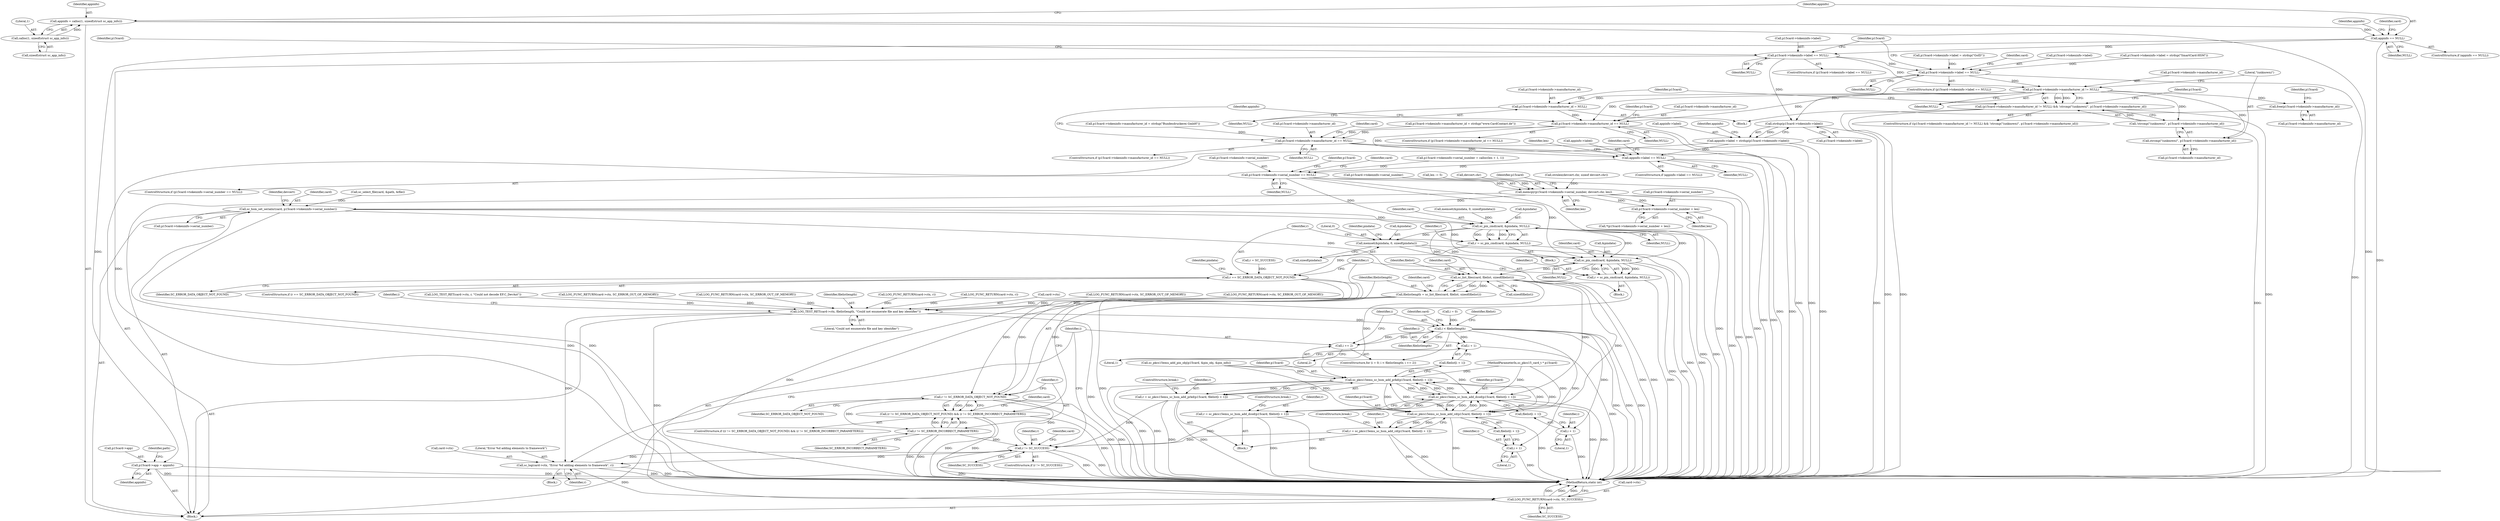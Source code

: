 digraph "0_OpenSC_360e95d45ac4123255a4c796db96337f332160ad#diff-d643a0fa169471dbf2912f4866dc49c5_6@API" {
"1000143" [label="(Call,appinfo = calloc(1, sizeof(struct sc_app_info)))"];
"1000145" [label="(Call,calloc(1, sizeof(struct sc_app_info)))"];
"1000150" [label="(Call,appinfo == NULL)"];
"1000171" [label="(Call,p15card->app = appinfo)"];
"1000370" [label="(Call,p15card->tokeninfo->label == NULL)"];
"1000414" [label="(Call,p15card->tokeninfo->label == NULL)"];
"1000428" [label="(Call,p15card->tokeninfo->manufacturer_id != NULL)"];
"1000427" [label="(Call,(p15card->tokeninfo->manufacturer_id != NULL) && !strcmp(\"(unknown)\", p15card->tokeninfo->manufacturer_id))"];
"1000435" [label="(Call,!strcmp(\"(unknown)\", p15card->tokeninfo->manufacturer_id))"];
"1000436" [label="(Call,strcmp(\"(unknown)\", p15card->tokeninfo->manufacturer_id))"];
"1000444" [label="(Call,free(p15card->tokeninfo->manufacturer_id))"];
"1000450" [label="(Call,p15card->tokeninfo->manufacturer_id = NULL)"];
"1000458" [label="(Call,p15card->tokeninfo->manufacturer_id == NULL)"];
"1000502" [label="(Call,p15card->tokeninfo->manufacturer_id == NULL)"];
"1000525" [label="(Call,appinfo->label == NULL)"];
"1000564" [label="(Call,p15card->tokeninfo->serial_number == NULL)"];
"1000576" [label="(Call,memcpy(p15card->tokeninfo->serial_number, devcert.chr, len))"];
"1000588" [label="(Call,p15card->tokeninfo->serial_number + len)"];
"1000596" [label="(Call,sc_hsm_set_serialnr(card, p15card->tokeninfo->serial_number))"];
"1000963" [label="(Call,sc_pin_cmd(card, &pindata, NULL))"];
"1000961" [label="(Call,r = sc_pin_cmd(card, &pindata, NULL))"];
"1000969" [label="(Call,r == SC_ERROR_DATA_OBJECT_NOT_FOUND)"];
"1001003" [label="(Call,r != SC_ERROR_DATA_OBJECT_NOT_FOUND)"];
"1001002" [label="(Call,(r != SC_ERROR_DATA_OBJECT_NOT_FOUND) && (r != SC_ERROR_INCORRECT_PARAMETERS))"];
"1001006" [label="(Call,r != SC_ERROR_INCORRECT_PARAMETERS)"];
"1001077" [label="(Call,r != SC_SUCCESS)"];
"1001081" [label="(Call,sc_log(card->ctx, \"Error %d adding elements to framework\", r))"];
"1001087" [label="(Call,LOG_FUNC_RETURN(card->ctx, SC_SUCCESS))"];
"1000973" [label="(Call,memset(&pindata, 0, sizeof(pindata)))"];
"1000996" [label="(Call,sc_pin_cmd(card, &pindata, NULL))"];
"1000994" [label="(Call,r = sc_pin_cmd(card, &pindata, NULL))"];
"1001016" [label="(Call,sc_list_files(card, filelist, sizeof(filelist)))"];
"1001014" [label="(Call,filelistlength = sc_list_files(card, filelist, sizeof(filelist)))"];
"1001021" [label="(Call,LOG_TEST_RET(card->ctx, filelistlength, \"Could not enumerate file and key identifier\"))"];
"1001031" [label="(Call,i < filelistlength)"];
"1001034" [label="(Call,i += 2)"];
"1001050" [label="(Call,i + 1)"];
"1001061" [label="(Call,i + 1)"];
"1001072" [label="(Call,i + 1)"];
"1001046" [label="(Call,sc_pkcs15emu_sc_hsm_add_prkd(p15card, filelist[i + 1]))"];
"1001044" [label="(Call,r = sc_pkcs15emu_sc_hsm_add_prkd(p15card, filelist[i + 1]))"];
"1001057" [label="(Call,sc_pkcs15emu_sc_hsm_add_dcod(p15card, filelist[i + 1]))"];
"1001055" [label="(Call,r = sc_pkcs15emu_sc_hsm_add_dcod(p15card, filelist[i + 1]))"];
"1001068" [label="(Call,sc_pkcs15emu_sc_hsm_add_cd(p15card, filelist[i + 1]))"];
"1001066" [label="(Call,r = sc_pkcs15emu_sc_hsm_add_cd(p15card, filelist[i + 1]))"];
"1000518" [label="(Call,strdup(p15card->tokeninfo->label))"];
"1000514" [label="(Call,appinfo->label = strdup(p15card->tokeninfo->label))"];
"1000576" [label="(Call,memcpy(p15card->tokeninfo->serial_number, devcert.chr, len))"];
"1000438" [label="(Call,p15card->tokeninfo->manufacturer_id)"];
"1001017" [label="(Identifier,card)"];
"1000443" [label="(Block,)"];
"1001058" [label="(Identifier,p15card)"];
"1000573" [label="(Identifier,card)"];
"1000420" [label="(Identifier,NULL)"];
"1000597" [label="(Identifier,card)"];
"1000967" [label="(Identifier,NULL)"];
"1001080" [label="(Block,)"];
"1001031" [label="(Call,i < filelistlength)"];
"1000536" [label="(Identifier,len)"];
"1001052" [label="(Literal,1)"];
"1001053" [label="(ControlStructure,break;)"];
"1000458" [label="(Call,p15card->tokeninfo->manufacturer_id == NULL)"];
"1001027" [label="(ControlStructure,for (i = 0; i < filelistlength; i += 2))"];
"1001070" [label="(Call,filelist[i + 1])"];
"1000552" [label="(Call,p15card->tokeninfo->serial_number = calloc(len + 1, 1))"];
"1000963" [label="(Call,sc_pin_cmd(card, &pindata, NULL))"];
"1000503" [label="(Call,p15card->tokeninfo->manufacturer_id)"];
"1000970" [label="(Identifier,r)"];
"1000369" [label="(ControlStructure,if (p15card->tokeninfo->label == NULL))"];
"1001057" [label="(Call,sc_pkcs15emu_sc_hsm_add_dcod(p15card, filelist[i + 1]))"];
"1000997" [label="(Identifier,card)"];
"1001069" [label="(Identifier,p15card)"];
"1001003" [label="(Call,r != SC_ERROR_DATA_OBJECT_NOT_FOUND)"];
"1001079" [label="(Identifier,SC_SUCCESS)"];
"1001082" [label="(Call,card->ctx)"];
"1000428" [label="(Call,p15card->tokeninfo->manufacturer_id != NULL)"];
"1000962" [label="(Identifier,r)"];
"1001006" [label="(Call,r != SC_ERROR_INCORRECT_PARAMETERS)"];
"1000405" [label="(Call,p15card->tokeninfo->label = strdup(\"SmartCard-HSM\"))"];
"1000974" [label="(Call,&pindata)"];
"1000994" [label="(Call,r = sc_pin_cmd(card, &pindata, NULL))"];
"1001008" [label="(Identifier,SC_ERROR_INCORRECT_PARAMETERS)"];
"1000519" [label="(Call,p15card->tokeninfo->label)"];
"1000371" [label="(Call,p15card->tokeninfo->label)"];
"1000175" [label="(Identifier,appinfo)"];
"1001014" [label="(Call,filelistlength = sc_list_files(card, filelist, sizeof(filelist)))"];
"1000961" [label="(Call,r = sc_pin_cmd(card, &pindata, NULL))"];
"1001007" [label="(Identifier,r)"];
"1000456" [label="(Identifier,NULL)"];
"1001073" [label="(Identifier,i)"];
"1000450" [label="(Call,p15card->tokeninfo->manufacturer_id = NULL)"];
"1001075" [label="(ControlStructure,break;)"];
"1001088" [label="(Call,card->ctx)"];
"1000434" [label="(Identifier,NULL)"];
"1000996" [label="(Call,sc_pin_cmd(card, &pindata, NULL))"];
"1000172" [label="(Call,p15card->app)"];
"1000426" [label="(ControlStructure,if ((p15card->tokeninfo->manufacturer_id != NULL) && !strcmp(\"(unknown)\", p15card->tokeninfo->manufacturer_id)))"];
"1000973" [label="(Call,memset(&pindata, 0, sizeof(pindata)))"];
"1000972" [label="(Block,)"];
"1001001" [label="(ControlStructure,if ((r != SC_ERROR_DATA_OBJECT_NOT_FOUND) && (r != SC_ERROR_INCORRECT_PARAMETERS)))"];
"1001029" [label="(Identifier,i)"];
"1000594" [label="(Identifier,len)"];
"1000935" [label="(Call,r = SC_SUCCESS)"];
"1001023" [label="(Identifier,card)"];
"1000423" [label="(Identifier,card)"];
"1001074" [label="(Literal,1)"];
"1000570" [label="(Identifier,NULL)"];
"1000361" [label="(Call,LOG_TEST_RET(card->ctx, r, \"Could not decode EF.C_DevAut\"))"];
"1000596" [label="(Call,sc_hsm_set_serialnr(card, p15card->tokeninfo->serial_number))"];
"1000526" [label="(Call,appinfo->label)"];
"1000969" [label="(Call,r == SC_ERROR_DATA_OBJECT_NOT_FOUND)"];
"1000564" [label="(Call,p15card->tokeninfo->serial_number == NULL)"];
"1001019" [label="(Call,sizeof(filelist))"];
"1001015" [label="(Identifier,filelistlength)"];
"1000524" [label="(ControlStructure,if (appinfo->label == NULL))"];
"1001066" [label="(Call,r = sc_pkcs15emu_sc_hsm_add_cd(p15card, filelist[i + 1]))"];
"1000939" [label="(Block,)"];
"1000152" [label="(Identifier,NULL)"];
"1001004" [label="(Identifier,r)"];
"1000565" [label="(Call,p15card->tokeninfo->serial_number)"];
"1001021" [label="(Call,LOG_TEST_RET(card->ctx, filelistlength, \"Could not enumerate file and key identifier\"))"];
"1000429" [label="(Call,p15card->tokeninfo->manufacturer_id)"];
"1000975" [label="(Identifier,pindata)"];
"1000537" [label="(Call,strnlen(devcert.chr, sizeof devcert.chr))"];
"1001062" [label="(Identifier,i)"];
"1000415" [label="(Call,p15card->tokeninfo->label)"];
"1001055" [label="(Call,r = sc_pkcs15emu_sc_hsm_add_dcod(p15card, filelist[i + 1]))"];
"1000144" [label="(Identifier,appinfo)"];
"1000588" [label="(Call,p15card->tokeninfo->serial_number + len)"];
"1000577" [label="(Call,p15card->tokeninfo->serial_number)"];
"1000571" [label="(Call,LOG_FUNC_RETURN(card->ctx, SC_ERROR_OUT_OF_MEMORY))"];
"1000964" [label="(Identifier,card)"];
"1000376" [label="(Identifier,NULL)"];
"1000107" [label="(Block,)"];
"1000579" [label="(Identifier,p15card)"];
"1001011" [label="(Identifier,card)"];
"1001085" [label="(Literal,\"Error %d adding elements to framework\")"];
"1000437" [label="(Literal,\"(unknown)\")"];
"1001033" [label="(Identifier,filelistlength)"];
"1000530" [label="(Call,LOG_FUNC_RETURN(card->ctx, SC_ERROR_OUT_OF_MEMORY))"];
"1000511" [label="(Identifier,card)"];
"1001072" [label="(Call,i + 1)"];
"1001047" [label="(Identifier,p15card)"];
"1001036" [label="(Literal,2)"];
"1001002" [label="(Call,(r != SC_ERROR_DATA_OBJECT_NOT_FOUND) && (r != SC_ERROR_INCORRECT_PARAMETERS))"];
"1000977" [label="(Call,sizeof(pindata))"];
"1000549" [label="(Call,len -= 5)"];
"1000427" [label="(Call,(p15card->tokeninfo->manufacturer_id != NULL) && !strcmp(\"(unknown)\", p15card->tokeninfo->manufacturer_id))"];
"1000444" [label="(Call,free(p15card->tokeninfo->manufacturer_id))"];
"1000451" [label="(Call,p15card->tokeninfo->manufacturer_id)"];
"1000907" [label="(Call,sc_pkcs15emu_add_pin_obj(p15card, &pin_obj, &pin_info))"];
"1000582" [label="(Call,devcert.chr)"];
"1000971" [label="(Identifier,SC_ERROR_DATA_OBJECT_NOT_FOUND)"];
"1000151" [label="(Identifier,appinfo)"];
"1000459" [label="(Call,p15card->tokeninfo->manufacturer_id)"];
"1000493" [label="(Call,p15card->tokeninfo->manufacturer_id = strdup(\"www.CardContact.de\"))"];
"1000143" [label="(Call,appinfo = calloc(1, sizeof(struct sc_app_info)))"];
"1000190" [label="(Call,sc_select_file(card, &path, &file))"];
"1000161" [label="(Identifier,appinfo)"];
"1001046" [label="(Call,sc_pkcs15emu_sc_hsm_add_prkd(p15card, filelist[i + 1]))"];
"1001092" [label="(MethodReturn,static int)"];
"1000532" [label="(Identifier,card)"];
"1001063" [label="(Literal,1)"];
"1001081" [label="(Call,sc_log(card->ctx, \"Error %d adding elements to framework\", r))"];
"1000461" [label="(Identifier,p15card)"];
"1000995" [label="(Identifier,r)"];
"1000585" [label="(Identifier,len)"];
"1000968" [label="(ControlStructure,if (r == SC_ERROR_DATA_OBJECT_NOT_FOUND))"];
"1001083" [label="(Identifier,card)"];
"1000525" [label="(Call,appinfo->label == NULL)"];
"1000435" [label="(Call,!strcmp(\"(unknown)\", p15card->tokeninfo->manufacturer_id))"];
"1000383" [label="(Identifier,p15card)"];
"1001051" [label="(Identifier,i)"];
"1001061" [label="(Call,i + 1)"];
"1001025" [label="(Identifier,filelistlength)"];
"1000447" [label="(Identifier,p15card)"];
"1000998" [label="(Call,&pindata)"];
"1001091" [label="(Identifier,SC_SUCCESS)"];
"1000587" [label="(Call,*(p15card->tokeninfo->serial_number + len))"];
"1000431" [label="(Identifier,p15card)"];
"1000146" [label="(Literal,1)"];
"1001067" [label="(Identifier,r)"];
"1001026" [label="(Literal,\"Could not enumerate file and key identifier\")"];
"1000516" [label="(Identifier,appinfo)"];
"1000483" [label="(Call,p15card->tokeninfo->manufacturer_id = strdup(\"Bundesdruckerei GmbH\"))"];
"1000976" [label="(Literal,0)"];
"1000518" [label="(Call,strdup(p15card->tokeninfo->label))"];
"1000502" [label="(Call,p15card->tokeninfo->manufacturer_id == NULL)"];
"1000149" [label="(ControlStructure,if (appinfo == NULL))"];
"1001045" [label="(Identifier,r)"];
"1000445" [label="(Call,p15card->tokeninfo->manufacturer_id)"];
"1000917" [label="(Call,LOG_FUNC_RETURN(card->ctx, r))"];
"1001086" [label="(Identifier,r)"];
"1000767" [label="(Call,LOG_FUNC_RETURN(card->ctx, r))"];
"1001022" [label="(Call,card->ctx)"];
"1000147" [label="(Call,sizeof(struct sc_app_info))"];
"1000563" [label="(ControlStructure,if (p15card->tokeninfo->serial_number == NULL))"];
"1000940" [label="(Call,memset(&pindata, 0, sizeof(pindata)))"];
"1000471" [label="(Identifier,p15card)"];
"1001078" [label="(Identifier,r)"];
"1000591" [label="(Identifier,p15card)"];
"1001056" [label="(Identifier,r)"];
"1000414" [label="(Call,p15card->tokeninfo->label == NULL)"];
"1000605" [label="(Identifier,devcert)"];
"1001000" [label="(Identifier,NULL)"];
"1000529" [label="(Identifier,NULL)"];
"1000464" [label="(Identifier,NULL)"];
"1001044" [label="(Call,r = sc_pkcs15emu_sc_hsm_add_prkd(p15card, filelist[i + 1]))"];
"1001087" [label="(Call,LOG_FUNC_RETURN(card->ctx, SC_SUCCESS))"];
"1000156" [label="(Identifier,card)"];
"1000598" [label="(Call,p15card->tokeninfo->serial_number)"];
"1001089" [label="(Identifier,card)"];
"1000589" [label="(Call,p15card->tokeninfo->serial_number)"];
"1000150" [label="(Call,appinfo == NULL)"];
"1000436" [label="(Call,strcmp(\"(unknown)\", p15card->tokeninfo->manufacturer_id))"];
"1001064" [label="(ControlStructure,break;)"];
"1001042" [label="(Block,)"];
"1000509" [label="(Call,LOG_FUNC_RETURN(card->ctx, SC_ERROR_OUT_OF_MEMORY))"];
"1001028" [label="(Call,i = 0)"];
"1000514" [label="(Call,appinfo->label = strdup(p15card->tokeninfo->label))"];
"1001068" [label="(Call,sc_pkcs15emu_sc_hsm_add_cd(p15card, filelist[i + 1]))"];
"1000508" [label="(Identifier,NULL)"];
"1000453" [label="(Identifier,p15card)"];
"1001040" [label="(Identifier,filelist)"];
"1000145" [label="(Call,calloc(1, sizeof(struct sc_app_info)))"];
"1000171" [label="(Call,p15card->app = appinfo)"];
"1000981" [label="(Identifier,pindata)"];
"1001048" [label="(Call,filelist[i + 1])"];
"1000395" [label="(Call,p15card->tokeninfo->label = strdup(\"GoID\"))"];
"1000178" [label="(Identifier,path)"];
"1000457" [label="(ControlStructure,if (p15card->tokeninfo->manufacturer_id == NULL))"];
"1001005" [label="(Identifier,SC_ERROR_DATA_OBJECT_NOT_FOUND)"];
"1001018" [label="(Identifier,filelist)"];
"1001059" [label="(Call,filelist[i + 1])"];
"1000501" [label="(ControlStructure,if (p15card->tokeninfo->manufacturer_id == NULL))"];
"1000515" [label="(Call,appinfo->label)"];
"1000370" [label="(Call,p15card->tokeninfo->label == NULL)"];
"1000413" [label="(ControlStructure,if (p15card->tokeninfo->label == NULL))"];
"1001077" [label="(Call,r != SC_SUCCESS)"];
"1001050" [label="(Call,i + 1)"];
"1000106" [label="(MethodParameterIn,sc_pkcs15_card_t * p15card)"];
"1001076" [label="(ControlStructure,if (r != SC_SUCCESS))"];
"1000421" [label="(Call,LOG_FUNC_RETURN(card->ctx, SC_ERROR_OUT_OF_MEMORY))"];
"1000965" [label="(Call,&pindata)"];
"1001034" [label="(Call,i += 2)"];
"1001035" [label="(Identifier,i)"];
"1001032" [label="(Identifier,i)"];
"1001016" [label="(Call,sc_list_files(card, filelist, sizeof(filelist)))"];
"1000527" [label="(Identifier,appinfo)"];
"1000143" -> "1000107"  [label="AST: "];
"1000143" -> "1000145"  [label="CFG: "];
"1000144" -> "1000143"  [label="AST: "];
"1000145" -> "1000143"  [label="AST: "];
"1000151" -> "1000143"  [label="CFG: "];
"1000143" -> "1001092"  [label="DDG: "];
"1000145" -> "1000143"  [label="DDG: "];
"1000143" -> "1000150"  [label="DDG: "];
"1000145" -> "1000147"  [label="CFG: "];
"1000146" -> "1000145"  [label="AST: "];
"1000147" -> "1000145"  [label="AST: "];
"1000150" -> "1000149"  [label="AST: "];
"1000150" -> "1000152"  [label="CFG: "];
"1000151" -> "1000150"  [label="AST: "];
"1000152" -> "1000150"  [label="AST: "];
"1000156" -> "1000150"  [label="CFG: "];
"1000161" -> "1000150"  [label="CFG: "];
"1000150" -> "1001092"  [label="DDG: "];
"1000150" -> "1000171"  [label="DDG: "];
"1000150" -> "1000370"  [label="DDG: "];
"1000171" -> "1000107"  [label="AST: "];
"1000171" -> "1000175"  [label="CFG: "];
"1000172" -> "1000171"  [label="AST: "];
"1000175" -> "1000171"  [label="AST: "];
"1000178" -> "1000171"  [label="CFG: "];
"1000171" -> "1001092"  [label="DDG: "];
"1000171" -> "1001092"  [label="DDG: "];
"1000370" -> "1000369"  [label="AST: "];
"1000370" -> "1000376"  [label="CFG: "];
"1000371" -> "1000370"  [label="AST: "];
"1000376" -> "1000370"  [label="AST: "];
"1000383" -> "1000370"  [label="CFG: "];
"1000431" -> "1000370"  [label="CFG: "];
"1000370" -> "1001092"  [label="DDG: "];
"1000370" -> "1000414"  [label="DDG: "];
"1000370" -> "1000428"  [label="DDG: "];
"1000370" -> "1000518"  [label="DDG: "];
"1000414" -> "1000413"  [label="AST: "];
"1000414" -> "1000420"  [label="CFG: "];
"1000415" -> "1000414"  [label="AST: "];
"1000420" -> "1000414"  [label="AST: "];
"1000423" -> "1000414"  [label="CFG: "];
"1000431" -> "1000414"  [label="CFG: "];
"1000414" -> "1001092"  [label="DDG: "];
"1000395" -> "1000414"  [label="DDG: "];
"1000405" -> "1000414"  [label="DDG: "];
"1000414" -> "1000428"  [label="DDG: "];
"1000414" -> "1000518"  [label="DDG: "];
"1000428" -> "1000427"  [label="AST: "];
"1000428" -> "1000434"  [label="CFG: "];
"1000429" -> "1000428"  [label="AST: "];
"1000434" -> "1000428"  [label="AST: "];
"1000437" -> "1000428"  [label="CFG: "];
"1000427" -> "1000428"  [label="CFG: "];
"1000428" -> "1000427"  [label="DDG: "];
"1000428" -> "1000427"  [label="DDG: "];
"1000428" -> "1000435"  [label="DDG: "];
"1000428" -> "1000436"  [label="DDG: "];
"1000428" -> "1000444"  [label="DDG: "];
"1000428" -> "1000450"  [label="DDG: "];
"1000428" -> "1000458"  [label="DDG: "];
"1000428" -> "1000458"  [label="DDG: "];
"1000427" -> "1000426"  [label="AST: "];
"1000427" -> "1000435"  [label="CFG: "];
"1000435" -> "1000427"  [label="AST: "];
"1000447" -> "1000427"  [label="CFG: "];
"1000461" -> "1000427"  [label="CFG: "];
"1000427" -> "1001092"  [label="DDG: "];
"1000427" -> "1001092"  [label="DDG: "];
"1000427" -> "1001092"  [label="DDG: "];
"1000435" -> "1000427"  [label="DDG: "];
"1000435" -> "1000436"  [label="CFG: "];
"1000436" -> "1000435"  [label="AST: "];
"1000435" -> "1001092"  [label="DDG: "];
"1000436" -> "1000438"  [label="CFG: "];
"1000437" -> "1000436"  [label="AST: "];
"1000438" -> "1000436"  [label="AST: "];
"1000444" -> "1000443"  [label="AST: "];
"1000444" -> "1000445"  [label="CFG: "];
"1000445" -> "1000444"  [label="AST: "];
"1000453" -> "1000444"  [label="CFG: "];
"1000450" -> "1000443"  [label="AST: "];
"1000450" -> "1000456"  [label="CFG: "];
"1000451" -> "1000450"  [label="AST: "];
"1000456" -> "1000450"  [label="AST: "];
"1000461" -> "1000450"  [label="CFG: "];
"1000450" -> "1000458"  [label="DDG: "];
"1000458" -> "1000457"  [label="AST: "];
"1000458" -> "1000464"  [label="CFG: "];
"1000459" -> "1000458"  [label="AST: "];
"1000464" -> "1000458"  [label="AST: "];
"1000471" -> "1000458"  [label="CFG: "];
"1000516" -> "1000458"  [label="CFG: "];
"1000458" -> "1001092"  [label="DDG: "];
"1000458" -> "1001092"  [label="DDG: "];
"1000458" -> "1000502"  [label="DDG: "];
"1000458" -> "1000525"  [label="DDG: "];
"1000502" -> "1000501"  [label="AST: "];
"1000502" -> "1000508"  [label="CFG: "];
"1000503" -> "1000502"  [label="AST: "];
"1000508" -> "1000502"  [label="AST: "];
"1000511" -> "1000502"  [label="CFG: "];
"1000516" -> "1000502"  [label="CFG: "];
"1000502" -> "1001092"  [label="DDG: "];
"1000502" -> "1001092"  [label="DDG: "];
"1000493" -> "1000502"  [label="DDG: "];
"1000483" -> "1000502"  [label="DDG: "];
"1000502" -> "1000525"  [label="DDG: "];
"1000525" -> "1000524"  [label="AST: "];
"1000525" -> "1000529"  [label="CFG: "];
"1000526" -> "1000525"  [label="AST: "];
"1000529" -> "1000525"  [label="AST: "];
"1000532" -> "1000525"  [label="CFG: "];
"1000536" -> "1000525"  [label="CFG: "];
"1000525" -> "1001092"  [label="DDG: "];
"1000525" -> "1001092"  [label="DDG: "];
"1000514" -> "1000525"  [label="DDG: "];
"1000525" -> "1000564"  [label="DDG: "];
"1000564" -> "1000563"  [label="AST: "];
"1000564" -> "1000570"  [label="CFG: "];
"1000565" -> "1000564"  [label="AST: "];
"1000570" -> "1000564"  [label="AST: "];
"1000573" -> "1000564"  [label="CFG: "];
"1000579" -> "1000564"  [label="CFG: "];
"1000564" -> "1001092"  [label="DDG: "];
"1000564" -> "1001092"  [label="DDG: "];
"1000552" -> "1000564"  [label="DDG: "];
"1000564" -> "1000576"  [label="DDG: "];
"1000564" -> "1000963"  [label="DDG: "];
"1000564" -> "1000996"  [label="DDG: "];
"1000576" -> "1000107"  [label="AST: "];
"1000576" -> "1000585"  [label="CFG: "];
"1000577" -> "1000576"  [label="AST: "];
"1000582" -> "1000576"  [label="AST: "];
"1000585" -> "1000576"  [label="AST: "];
"1000591" -> "1000576"  [label="CFG: "];
"1000576" -> "1001092"  [label="DDG: "];
"1000576" -> "1001092"  [label="DDG: "];
"1000537" -> "1000576"  [label="DDG: "];
"1000549" -> "1000576"  [label="DDG: "];
"1000576" -> "1000588"  [label="DDG: "];
"1000576" -> "1000588"  [label="DDG: "];
"1000576" -> "1000596"  [label="DDG: "];
"1000588" -> "1000587"  [label="AST: "];
"1000588" -> "1000594"  [label="CFG: "];
"1000589" -> "1000588"  [label="AST: "];
"1000594" -> "1000588"  [label="AST: "];
"1000587" -> "1000588"  [label="CFG: "];
"1000588" -> "1001092"  [label="DDG: "];
"1000596" -> "1000107"  [label="AST: "];
"1000596" -> "1000598"  [label="CFG: "];
"1000597" -> "1000596"  [label="AST: "];
"1000598" -> "1000596"  [label="AST: "];
"1000605" -> "1000596"  [label="CFG: "];
"1000596" -> "1001092"  [label="DDG: "];
"1000596" -> "1001092"  [label="DDG: "];
"1000190" -> "1000596"  [label="DDG: "];
"1000596" -> "1000963"  [label="DDG: "];
"1000596" -> "1000996"  [label="DDG: "];
"1000596" -> "1001016"  [label="DDG: "];
"1000963" -> "1000961"  [label="AST: "];
"1000963" -> "1000967"  [label="CFG: "];
"1000964" -> "1000963"  [label="AST: "];
"1000965" -> "1000963"  [label="AST: "];
"1000967" -> "1000963"  [label="AST: "];
"1000961" -> "1000963"  [label="CFG: "];
"1000963" -> "1001092"  [label="DDG: "];
"1000963" -> "1001092"  [label="DDG: "];
"1000963" -> "1000961"  [label="DDG: "];
"1000963" -> "1000961"  [label="DDG: "];
"1000963" -> "1000961"  [label="DDG: "];
"1000940" -> "1000963"  [label="DDG: "];
"1000963" -> "1000973"  [label="DDG: "];
"1000963" -> "1000996"  [label="DDG: "];
"1000963" -> "1000996"  [label="DDG: "];
"1000963" -> "1001016"  [label="DDG: "];
"1000961" -> "1000939"  [label="AST: "];
"1000962" -> "1000961"  [label="AST: "];
"1000970" -> "1000961"  [label="CFG: "];
"1000961" -> "1001092"  [label="DDG: "];
"1000961" -> "1000969"  [label="DDG: "];
"1000969" -> "1000968"  [label="AST: "];
"1000969" -> "1000971"  [label="CFG: "];
"1000970" -> "1000969"  [label="AST: "];
"1000971" -> "1000969"  [label="AST: "];
"1000975" -> "1000969"  [label="CFG: "];
"1001004" -> "1000969"  [label="CFG: "];
"1000969" -> "1001092"  [label="DDG: "];
"1000935" -> "1000969"  [label="DDG: "];
"1000969" -> "1001003"  [label="DDG: "];
"1000969" -> "1001003"  [label="DDG: "];
"1001003" -> "1001002"  [label="AST: "];
"1001003" -> "1001005"  [label="CFG: "];
"1001004" -> "1001003"  [label="AST: "];
"1001005" -> "1001003"  [label="AST: "];
"1001007" -> "1001003"  [label="CFG: "];
"1001002" -> "1001003"  [label="CFG: "];
"1001003" -> "1001092"  [label="DDG: "];
"1001003" -> "1001092"  [label="DDG: "];
"1001003" -> "1001002"  [label="DDG: "];
"1001003" -> "1001002"  [label="DDG: "];
"1000994" -> "1001003"  [label="DDG: "];
"1001003" -> "1001006"  [label="DDG: "];
"1001003" -> "1001077"  [label="DDG: "];
"1001002" -> "1001001"  [label="AST: "];
"1001002" -> "1001006"  [label="CFG: "];
"1001006" -> "1001002"  [label="AST: "];
"1001011" -> "1001002"  [label="CFG: "];
"1001015" -> "1001002"  [label="CFG: "];
"1001002" -> "1001092"  [label="DDG: "];
"1001002" -> "1001092"  [label="DDG: "];
"1001002" -> "1001092"  [label="DDG: "];
"1001006" -> "1001002"  [label="DDG: "];
"1001006" -> "1001002"  [label="DDG: "];
"1001006" -> "1001008"  [label="CFG: "];
"1001007" -> "1001006"  [label="AST: "];
"1001008" -> "1001006"  [label="AST: "];
"1001006" -> "1001092"  [label="DDG: "];
"1001006" -> "1001092"  [label="DDG: "];
"1001006" -> "1001077"  [label="DDG: "];
"1001077" -> "1001076"  [label="AST: "];
"1001077" -> "1001079"  [label="CFG: "];
"1001078" -> "1001077"  [label="AST: "];
"1001079" -> "1001077"  [label="AST: "];
"1001083" -> "1001077"  [label="CFG: "];
"1001035" -> "1001077"  [label="CFG: "];
"1001077" -> "1001092"  [label="DDG: "];
"1001077" -> "1001092"  [label="DDG: "];
"1001044" -> "1001077"  [label="DDG: "];
"1001055" -> "1001077"  [label="DDG: "];
"1001081" -> "1001077"  [label="DDG: "];
"1001066" -> "1001077"  [label="DDG: "];
"1001077" -> "1001081"  [label="DDG: "];
"1001077" -> "1001087"  [label="DDG: "];
"1001081" -> "1001080"  [label="AST: "];
"1001081" -> "1001086"  [label="CFG: "];
"1001082" -> "1001081"  [label="AST: "];
"1001085" -> "1001081"  [label="AST: "];
"1001086" -> "1001081"  [label="AST: "];
"1001035" -> "1001081"  [label="CFG: "];
"1001081" -> "1001092"  [label="DDG: "];
"1001081" -> "1001092"  [label="DDG: "];
"1001021" -> "1001081"  [label="DDG: "];
"1001081" -> "1001087"  [label="DDG: "];
"1001087" -> "1000107"  [label="AST: "];
"1001087" -> "1001091"  [label="CFG: "];
"1001088" -> "1001087"  [label="AST: "];
"1001091" -> "1001087"  [label="AST: "];
"1001092" -> "1001087"  [label="CFG: "];
"1001087" -> "1001092"  [label="DDG: "];
"1001087" -> "1001092"  [label="DDG: "];
"1001087" -> "1001092"  [label="DDG: "];
"1001021" -> "1001087"  [label="DDG: "];
"1000973" -> "1000972"  [label="AST: "];
"1000973" -> "1000977"  [label="CFG: "];
"1000974" -> "1000973"  [label="AST: "];
"1000976" -> "1000973"  [label="AST: "];
"1000977" -> "1000973"  [label="AST: "];
"1000981" -> "1000973"  [label="CFG: "];
"1000973" -> "1001092"  [label="DDG: "];
"1000973" -> "1000996"  [label="DDG: "];
"1000996" -> "1000994"  [label="AST: "];
"1000996" -> "1001000"  [label="CFG: "];
"1000997" -> "1000996"  [label="AST: "];
"1000998" -> "1000996"  [label="AST: "];
"1001000" -> "1000996"  [label="AST: "];
"1000994" -> "1000996"  [label="CFG: "];
"1000996" -> "1001092"  [label="DDG: "];
"1000996" -> "1001092"  [label="DDG: "];
"1000996" -> "1000994"  [label="DDG: "];
"1000996" -> "1000994"  [label="DDG: "];
"1000996" -> "1000994"  [label="DDG: "];
"1000996" -> "1001016"  [label="DDG: "];
"1000994" -> "1000972"  [label="AST: "];
"1000995" -> "1000994"  [label="AST: "];
"1001004" -> "1000994"  [label="CFG: "];
"1000994" -> "1001092"  [label="DDG: "];
"1001016" -> "1001014"  [label="AST: "];
"1001016" -> "1001019"  [label="CFG: "];
"1001017" -> "1001016"  [label="AST: "];
"1001018" -> "1001016"  [label="AST: "];
"1001019" -> "1001016"  [label="AST: "];
"1001014" -> "1001016"  [label="CFG: "];
"1001016" -> "1001092"  [label="DDG: "];
"1001016" -> "1001092"  [label="DDG: "];
"1001016" -> "1001014"  [label="DDG: "];
"1001016" -> "1001014"  [label="DDG: "];
"1001016" -> "1001046"  [label="DDG: "];
"1001016" -> "1001057"  [label="DDG: "];
"1001016" -> "1001068"  [label="DDG: "];
"1001014" -> "1000107"  [label="AST: "];
"1001015" -> "1001014"  [label="AST: "];
"1001023" -> "1001014"  [label="CFG: "];
"1001014" -> "1001092"  [label="DDG: "];
"1001014" -> "1001021"  [label="DDG: "];
"1001021" -> "1000107"  [label="AST: "];
"1001021" -> "1001026"  [label="CFG: "];
"1001022" -> "1001021"  [label="AST: "];
"1001025" -> "1001021"  [label="AST: "];
"1001026" -> "1001021"  [label="AST: "];
"1001029" -> "1001021"  [label="CFG: "];
"1001021" -> "1001092"  [label="DDG: "];
"1000917" -> "1001021"  [label="DDG: "];
"1000530" -> "1001021"  [label="DDG: "];
"1000421" -> "1001021"  [label="DDG: "];
"1000571" -> "1001021"  [label="DDG: "];
"1000361" -> "1001021"  [label="DDG: "];
"1000509" -> "1001021"  [label="DDG: "];
"1000767" -> "1001021"  [label="DDG: "];
"1001021" -> "1001031"  [label="DDG: "];
"1001031" -> "1001027"  [label="AST: "];
"1001031" -> "1001033"  [label="CFG: "];
"1001032" -> "1001031"  [label="AST: "];
"1001033" -> "1001031"  [label="AST: "];
"1001040" -> "1001031"  [label="CFG: "];
"1001089" -> "1001031"  [label="CFG: "];
"1001031" -> "1001092"  [label="DDG: "];
"1001031" -> "1001092"  [label="DDG: "];
"1001031" -> "1001092"  [label="DDG: "];
"1001034" -> "1001031"  [label="DDG: "];
"1001028" -> "1001031"  [label="DDG: "];
"1001031" -> "1001034"  [label="DDG: "];
"1001031" -> "1001050"  [label="DDG: "];
"1001031" -> "1001061"  [label="DDG: "];
"1001031" -> "1001072"  [label="DDG: "];
"1001034" -> "1001027"  [label="AST: "];
"1001034" -> "1001036"  [label="CFG: "];
"1001035" -> "1001034"  [label="AST: "];
"1001036" -> "1001034"  [label="AST: "];
"1001032" -> "1001034"  [label="CFG: "];
"1001050" -> "1001048"  [label="AST: "];
"1001050" -> "1001052"  [label="CFG: "];
"1001051" -> "1001050"  [label="AST: "];
"1001052" -> "1001050"  [label="AST: "];
"1001048" -> "1001050"  [label="CFG: "];
"1001050" -> "1001092"  [label="DDG: "];
"1001061" -> "1001059"  [label="AST: "];
"1001061" -> "1001063"  [label="CFG: "];
"1001062" -> "1001061"  [label="AST: "];
"1001063" -> "1001061"  [label="AST: "];
"1001059" -> "1001061"  [label="CFG: "];
"1001061" -> "1001092"  [label="DDG: "];
"1001072" -> "1001070"  [label="AST: "];
"1001072" -> "1001074"  [label="CFG: "];
"1001073" -> "1001072"  [label="AST: "];
"1001074" -> "1001072"  [label="AST: "];
"1001070" -> "1001072"  [label="CFG: "];
"1001072" -> "1001092"  [label="DDG: "];
"1001046" -> "1001044"  [label="AST: "];
"1001046" -> "1001048"  [label="CFG: "];
"1001047" -> "1001046"  [label="AST: "];
"1001048" -> "1001046"  [label="AST: "];
"1001044" -> "1001046"  [label="CFG: "];
"1001046" -> "1001092"  [label="DDG: "];
"1001046" -> "1001092"  [label="DDG: "];
"1001046" -> "1001044"  [label="DDG: "];
"1001046" -> "1001044"  [label="DDG: "];
"1001057" -> "1001046"  [label="DDG: "];
"1001057" -> "1001046"  [label="DDG: "];
"1000907" -> "1001046"  [label="DDG: "];
"1001068" -> "1001046"  [label="DDG: "];
"1001068" -> "1001046"  [label="DDG: "];
"1000106" -> "1001046"  [label="DDG: "];
"1001046" -> "1001057"  [label="DDG: "];
"1001046" -> "1001057"  [label="DDG: "];
"1001046" -> "1001068"  [label="DDG: "];
"1001046" -> "1001068"  [label="DDG: "];
"1001044" -> "1001042"  [label="AST: "];
"1001045" -> "1001044"  [label="AST: "];
"1001053" -> "1001044"  [label="CFG: "];
"1001044" -> "1001092"  [label="DDG: "];
"1001044" -> "1001092"  [label="DDG: "];
"1001057" -> "1001055"  [label="AST: "];
"1001057" -> "1001059"  [label="CFG: "];
"1001058" -> "1001057"  [label="AST: "];
"1001059" -> "1001057"  [label="AST: "];
"1001055" -> "1001057"  [label="CFG: "];
"1001057" -> "1001092"  [label="DDG: "];
"1001057" -> "1001092"  [label="DDG: "];
"1001057" -> "1001055"  [label="DDG: "];
"1001057" -> "1001055"  [label="DDG: "];
"1000907" -> "1001057"  [label="DDG: "];
"1001068" -> "1001057"  [label="DDG: "];
"1001068" -> "1001057"  [label="DDG: "];
"1000106" -> "1001057"  [label="DDG: "];
"1001057" -> "1001068"  [label="DDG: "];
"1001057" -> "1001068"  [label="DDG: "];
"1001055" -> "1001042"  [label="AST: "];
"1001056" -> "1001055"  [label="AST: "];
"1001064" -> "1001055"  [label="CFG: "];
"1001055" -> "1001092"  [label="DDG: "];
"1001055" -> "1001092"  [label="DDG: "];
"1001068" -> "1001066"  [label="AST: "];
"1001068" -> "1001070"  [label="CFG: "];
"1001069" -> "1001068"  [label="AST: "];
"1001070" -> "1001068"  [label="AST: "];
"1001066" -> "1001068"  [label="CFG: "];
"1001068" -> "1001092"  [label="DDG: "];
"1001068" -> "1001092"  [label="DDG: "];
"1001068" -> "1001066"  [label="DDG: "];
"1001068" -> "1001066"  [label="DDG: "];
"1000907" -> "1001068"  [label="DDG: "];
"1000106" -> "1001068"  [label="DDG: "];
"1001066" -> "1001042"  [label="AST: "];
"1001067" -> "1001066"  [label="AST: "];
"1001075" -> "1001066"  [label="CFG: "];
"1001066" -> "1001092"  [label="DDG: "];
"1001066" -> "1001092"  [label="DDG: "];
"1000518" -> "1000514"  [label="AST: "];
"1000518" -> "1000519"  [label="CFG: "];
"1000519" -> "1000518"  [label="AST: "];
"1000514" -> "1000518"  [label="CFG: "];
"1000518" -> "1001092"  [label="DDG: "];
"1000518" -> "1000514"  [label="DDG: "];
"1000514" -> "1000107"  [label="AST: "];
"1000515" -> "1000514"  [label="AST: "];
"1000527" -> "1000514"  [label="CFG: "];
"1000514" -> "1001092"  [label="DDG: "];
}
